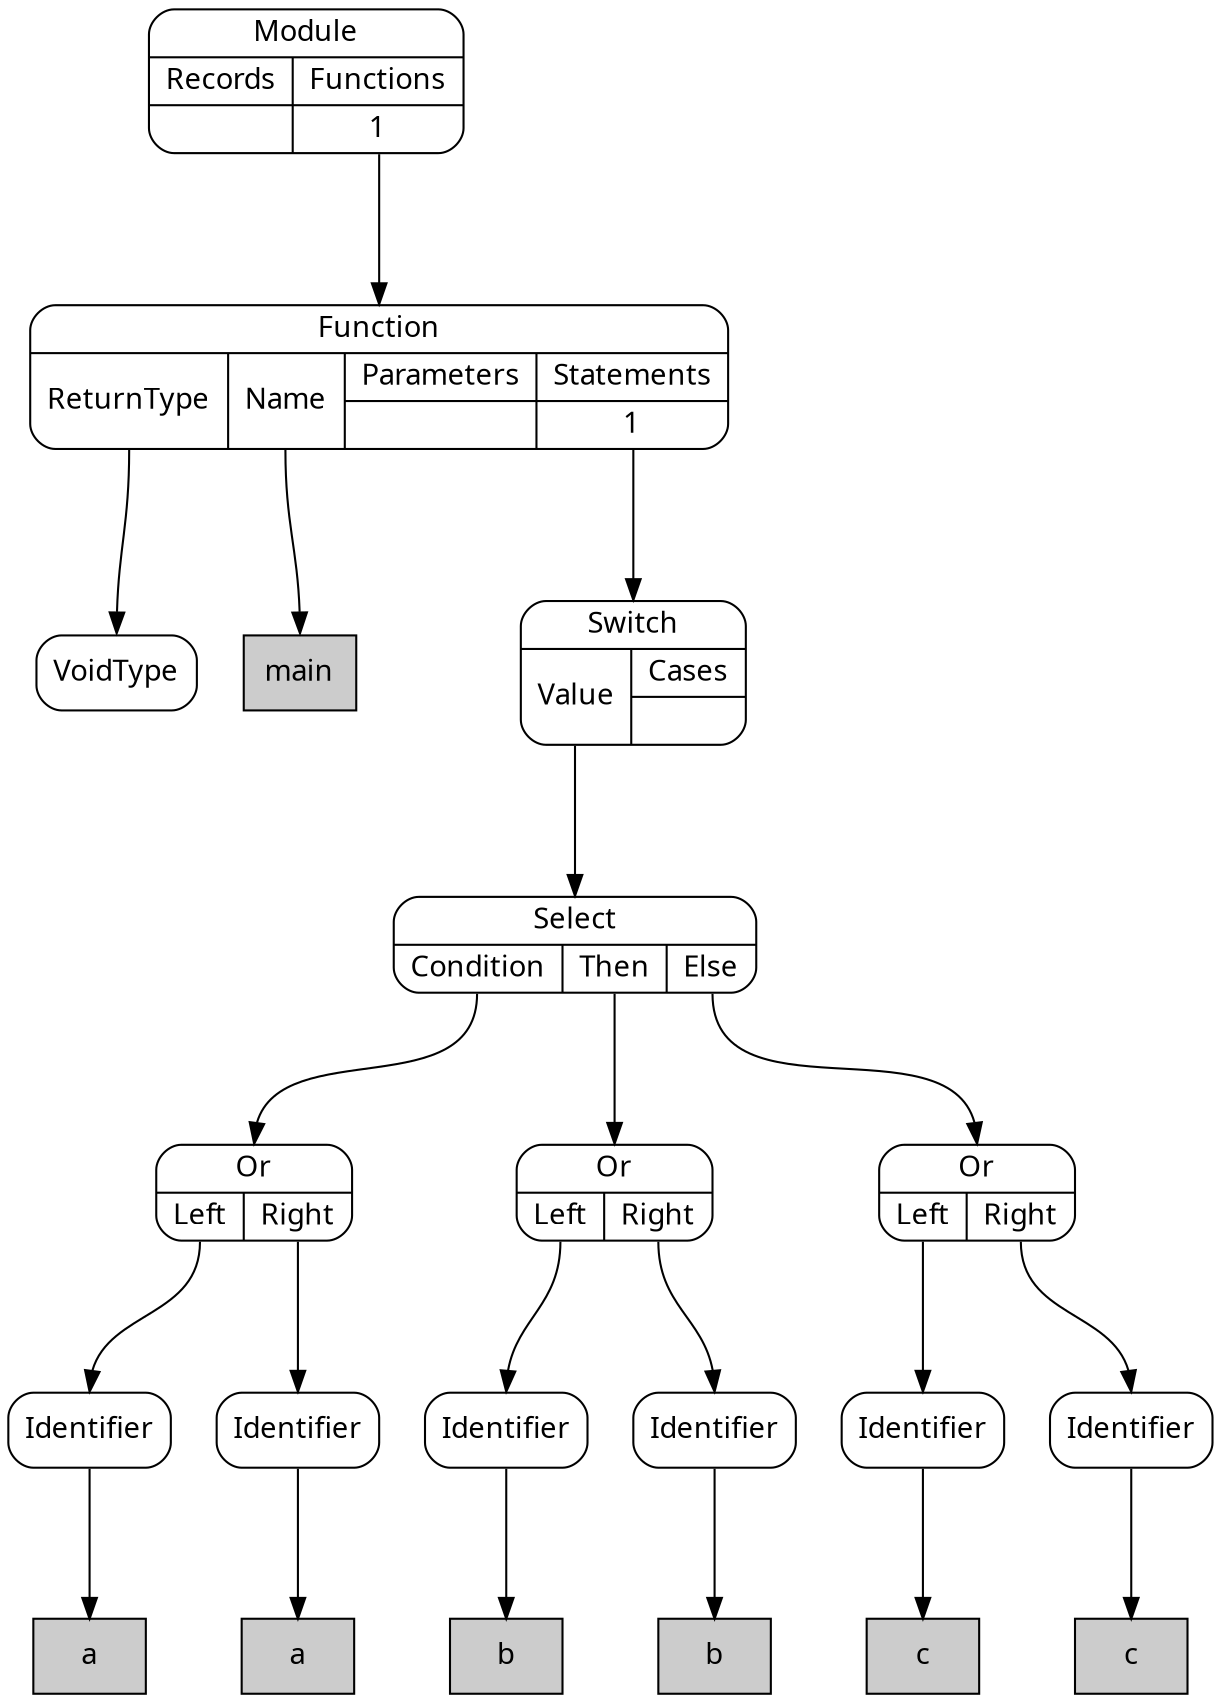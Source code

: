 digraph {
node [shape=Mrecord, style=filled, fillcolor=white, fontname="Calibri"];
graph [ordering=out, nodesep=0.3, ranksep=1];

# SimpleNode VoidType
node0 [label="VoidType", tooltip="VoidType"]

# DeclarationLiteral main
node1 [shape=box, label="main", fillcolor="#cccccc", tooltip="main"]

# ReferenceLiteral a
node2 [shape=box, label="a", fillcolor="#cccccc", tooltip="a"]

# SimpleNode Identifier
node3:s -> node2:n
node3 [label="Identifier", tooltip="Identifier"]

# ReferenceLiteral a
node4 [shape=box, label="a", fillcolor="#cccccc", tooltip="a"]

# SimpleNode Identifier
node5:s -> node4:n
node5 [label="Identifier", tooltip="Identifier"]

# PortNode Or
node6:p0:s -> node3:n
node6:p1:s -> node5:n
node6 [label="{Or|{<p0>Left|<p1>Right}}", tooltip="Or"]

# ReferenceLiteral b
node7 [shape=box, label="b", fillcolor="#cccccc", tooltip="b"]

# SimpleNode Identifier
node8:s -> node7:n
node8 [label="Identifier", tooltip="Identifier"]

# ReferenceLiteral b
node9 [shape=box, label="b", fillcolor="#cccccc", tooltip="b"]

# SimpleNode Identifier
node10:s -> node9:n
node10 [label="Identifier", tooltip="Identifier"]

# PortNode Or
node11:p0:s -> node8:n
node11:p1:s -> node10:n
node11 [label="{Or|{<p0>Left|<p1>Right}}", tooltip="Or"]

# ReferenceLiteral c
node12 [shape=box, label="c", fillcolor="#cccccc", tooltip="c"]

# SimpleNode Identifier
node13:s -> node12:n
node13 [label="Identifier", tooltip="Identifier"]

# ReferenceLiteral c
node14 [shape=box, label="c", fillcolor="#cccccc", tooltip="c"]

# SimpleNode Identifier
node15:s -> node14:n
node15 [label="Identifier", tooltip="Identifier"]

# PortNode Or
node16:p0:s -> node13:n
node16:p1:s -> node15:n
node16 [label="{Or|{<p0>Left|<p1>Right}}", tooltip="Or"]

# PortNode Select
node17:p0:s -> node6:n
node17:p1:s -> node11:n
node17:p2:s -> node16:n
node17 [label="{Select|{<p0>Condition|<p1>Then|<p2>Else}}", tooltip="Select"]

# PortNode Switch
node18:p0:s -> node17:n
node18 [label="{Switch|{<p0>Value|{Cases|{}}}}", tooltip="Switch"]

# PortNode Function
node19:p0:s -> node0:n
node19:p1:s -> node1:n
node19:p3_0:s -> node18:n
node19 [label="{Function|{<p0>ReturnType|<p1>Name|{Parameters|{}}|{Statements|{<p3_0>1}}}}", tooltip="Function"]

# PortNode Module
node20:p1_0:s -> node19:n
node20 [label="{Module|{{Records|{}}|{Functions|{<p1_0>1}}}}", tooltip="Module"]

}
